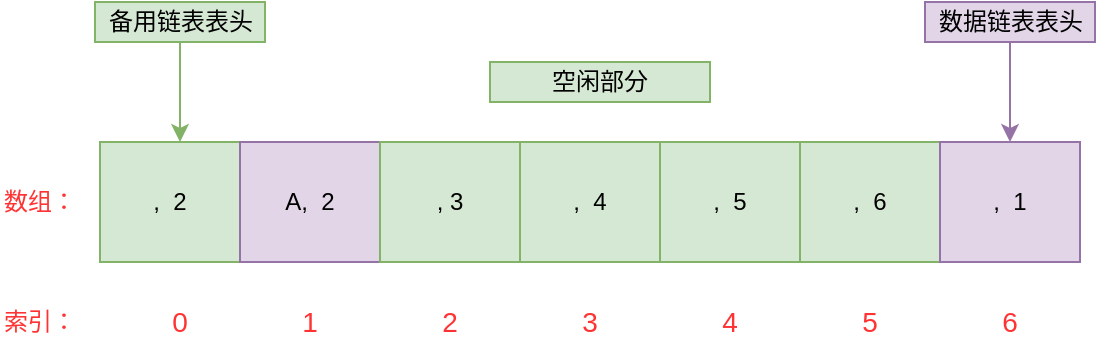 <mxfile version="12.4.2" type="device" pages="1"><diagram id="Hx8x7zk9koTC-XFomkq7" name="Page-1"><mxGraphModel dx="946" dy="412" grid="1" gridSize="10" guides="1" tooltips="1" connect="1" arrows="1" fold="1" page="1" pageScale="1" pageWidth="827" pageHeight="1169" math="0" shadow="0"><root><mxCell id="0"/><mxCell id="1" parent="0"/><mxCell id="W0vXQpqHnjamnnmmZgVn-1" value="数组：" style="text;html=1;strokeColor=none;fillColor=none;align=center;verticalAlign=middle;whiteSpace=wrap;rounded=0;fontColor=#FF3333;" vertex="1" parent="1"><mxGeometry x="70" y="150" width="40" height="20" as="geometry"/></mxCell><mxCell id="W0vXQpqHnjamnnmmZgVn-2" value="索引：" style="text;html=1;strokeColor=none;fillColor=none;align=center;verticalAlign=middle;whiteSpace=wrap;rounded=0;fontColor=#FF3333;" vertex="1" parent="1"><mxGeometry x="70" y="210" width="40" height="20" as="geometry"/></mxCell><mxCell id="W0vXQpqHnjamnnmmZgVn-3" value="0" style="text;html=1;align=center;verticalAlign=middle;whiteSpace=wrap;rounded=0;fontColor=#FF3333;fontSize=14;" vertex="1" parent="1"><mxGeometry x="140" y="210" width="40" height="20" as="geometry"/></mxCell><mxCell id="W0vXQpqHnjamnnmmZgVn-4" value="1" style="text;html=1;align=center;verticalAlign=middle;whiteSpace=wrap;rounded=0;fontColor=#FF3333;fontSize=14;" vertex="1" parent="1"><mxGeometry x="205" y="210" width="40" height="20" as="geometry"/></mxCell><mxCell id="W0vXQpqHnjamnnmmZgVn-5" value="2" style="text;html=1;align=center;verticalAlign=middle;whiteSpace=wrap;rounded=0;fontColor=#FF3333;fontSize=14;" vertex="1" parent="1"><mxGeometry x="275" y="210" width="40" height="20" as="geometry"/></mxCell><mxCell id="W0vXQpqHnjamnnmmZgVn-6" value="3" style="text;html=1;align=center;verticalAlign=middle;whiteSpace=wrap;rounded=0;fontColor=#FF3333;fontSize=14;" vertex="1" parent="1"><mxGeometry x="345" y="210" width="40" height="20" as="geometry"/></mxCell><mxCell id="W0vXQpqHnjamnnmmZgVn-7" value="4" style="text;html=1;align=center;verticalAlign=middle;whiteSpace=wrap;rounded=0;fontColor=#FF3333;fontSize=14;" vertex="1" parent="1"><mxGeometry x="415" y="210" width="40" height="20" as="geometry"/></mxCell><mxCell id="W0vXQpqHnjamnnmmZgVn-8" value="5" style="text;html=1;align=center;verticalAlign=middle;whiteSpace=wrap;rounded=0;fontColor=#FF3333;fontSize=14;" vertex="1" parent="1"><mxGeometry x="485" y="210" width="40" height="20" as="geometry"/></mxCell><mxCell id="W0vXQpqHnjamnnmmZgVn-9" value=",&amp;nbsp; 2" style="rounded=0;whiteSpace=wrap;html=1;fillColor=#d5e8d4;strokeColor=#82b366;" vertex="1" parent="1"><mxGeometry x="120" y="130" width="70" height="60" as="geometry"/></mxCell><mxCell id="W0vXQpqHnjamnnmmZgVn-10" value="A,&amp;nbsp; 2" style="rounded=0;whiteSpace=wrap;html=1;fillColor=#e1d5e7;strokeColor=#9673a6;" vertex="1" parent="1"><mxGeometry x="190" y="130" width="70" height="60" as="geometry"/></mxCell><mxCell id="W0vXQpqHnjamnnmmZgVn-11" value="&lt;span style=&quot;white-space: normal&quot;&gt;, 3&lt;/span&gt;" style="rounded=0;whiteSpace=wrap;html=1;fillColor=#d5e8d4;strokeColor=#82b366;" vertex="1" parent="1"><mxGeometry x="260" y="130" width="70" height="60" as="geometry"/></mxCell><mxCell id="W0vXQpqHnjamnnmmZgVn-12" value="&lt;span style=&quot;white-space: normal&quot;&gt;,&amp;nbsp; 4&lt;/span&gt;" style="rounded=0;whiteSpace=wrap;html=1;fillColor=#d5e8d4;strokeColor=#82b366;" vertex="1" parent="1"><mxGeometry x="330" y="130" width="70" height="60" as="geometry"/></mxCell><mxCell id="W0vXQpqHnjamnnmmZgVn-13" value=",&amp;nbsp; 5" style="rounded=0;whiteSpace=wrap;html=1;fillColor=#d5e8d4;strokeColor=#82b366;" vertex="1" parent="1"><mxGeometry x="400" y="130" width="70" height="60" as="geometry"/></mxCell><mxCell id="W0vXQpqHnjamnnmmZgVn-14" value=",&amp;nbsp; 6" style="rounded=0;whiteSpace=wrap;html=1;fillColor=#d5e8d4;strokeColor=#82b366;" vertex="1" parent="1"><mxGeometry x="470" y="130" width="70" height="60" as="geometry"/></mxCell><mxCell id="W0vXQpqHnjamnnmmZgVn-15" value="6" style="text;html=1;align=center;verticalAlign=middle;whiteSpace=wrap;rounded=0;fontColor=#FF3333;fontSize=14;" vertex="1" parent="1"><mxGeometry x="555" y="210" width="40" height="20" as="geometry"/></mxCell><mxCell id="W0vXQpqHnjamnnmmZgVn-16" value=",&amp;nbsp; 1" style="rounded=0;whiteSpace=wrap;html=1;fillColor=#e1d5e7;strokeColor=#9673a6;" vertex="1" parent="1"><mxGeometry x="540" y="130" width="70" height="60" as="geometry"/></mxCell><mxCell id="W0vXQpqHnjamnnmmZgVn-17" value="空闲部分" style="text;html=1;strokeColor=#82b366;fillColor=#d5e8d4;align=center;verticalAlign=middle;whiteSpace=wrap;rounded=0;" vertex="1" parent="1"><mxGeometry x="315" y="90" width="110" height="20" as="geometry"/></mxCell><mxCell id="W0vXQpqHnjamnnmmZgVn-18" style="edgeStyle=orthogonalEdgeStyle;rounded=0;orthogonalLoop=1;jettySize=auto;html=1;entryX=0.5;entryY=0;entryDx=0;entryDy=0;fillColor=#d5e8d4;strokeColor=#82b366;" edge="1" parent="1" source="W0vXQpqHnjamnnmmZgVn-19"><mxGeometry relative="1" as="geometry"><mxPoint x="160" y="130" as="targetPoint"/></mxGeometry></mxCell><mxCell id="W0vXQpqHnjamnnmmZgVn-19" value="备用链表表头" style="rounded=0;whiteSpace=wrap;html=1;fillColor=#d5e8d4;strokeColor=#82b366;" vertex="1" parent="1"><mxGeometry x="117.5" y="60" width="85" height="20" as="geometry"/></mxCell><mxCell id="W0vXQpqHnjamnnmmZgVn-20" style="edgeStyle=orthogonalEdgeStyle;rounded=0;orthogonalLoop=1;jettySize=auto;html=1;entryX=0.5;entryY=0;entryDx=0;entryDy=0;fillColor=#e1d5e7;strokeColor=#9673a6;" edge="1" parent="1" source="W0vXQpqHnjamnnmmZgVn-21"><mxGeometry relative="1" as="geometry"><mxPoint x="575" y="130" as="targetPoint"/></mxGeometry></mxCell><mxCell id="W0vXQpqHnjamnnmmZgVn-21" value="数据链表表头" style="rounded=0;whiteSpace=wrap;html=1;fillColor=#e1d5e7;strokeColor=#9673a6;" vertex="1" parent="1"><mxGeometry x="532.5" y="60" width="85" height="20" as="geometry"/></mxCell></root></mxGraphModel></diagram></mxfile>